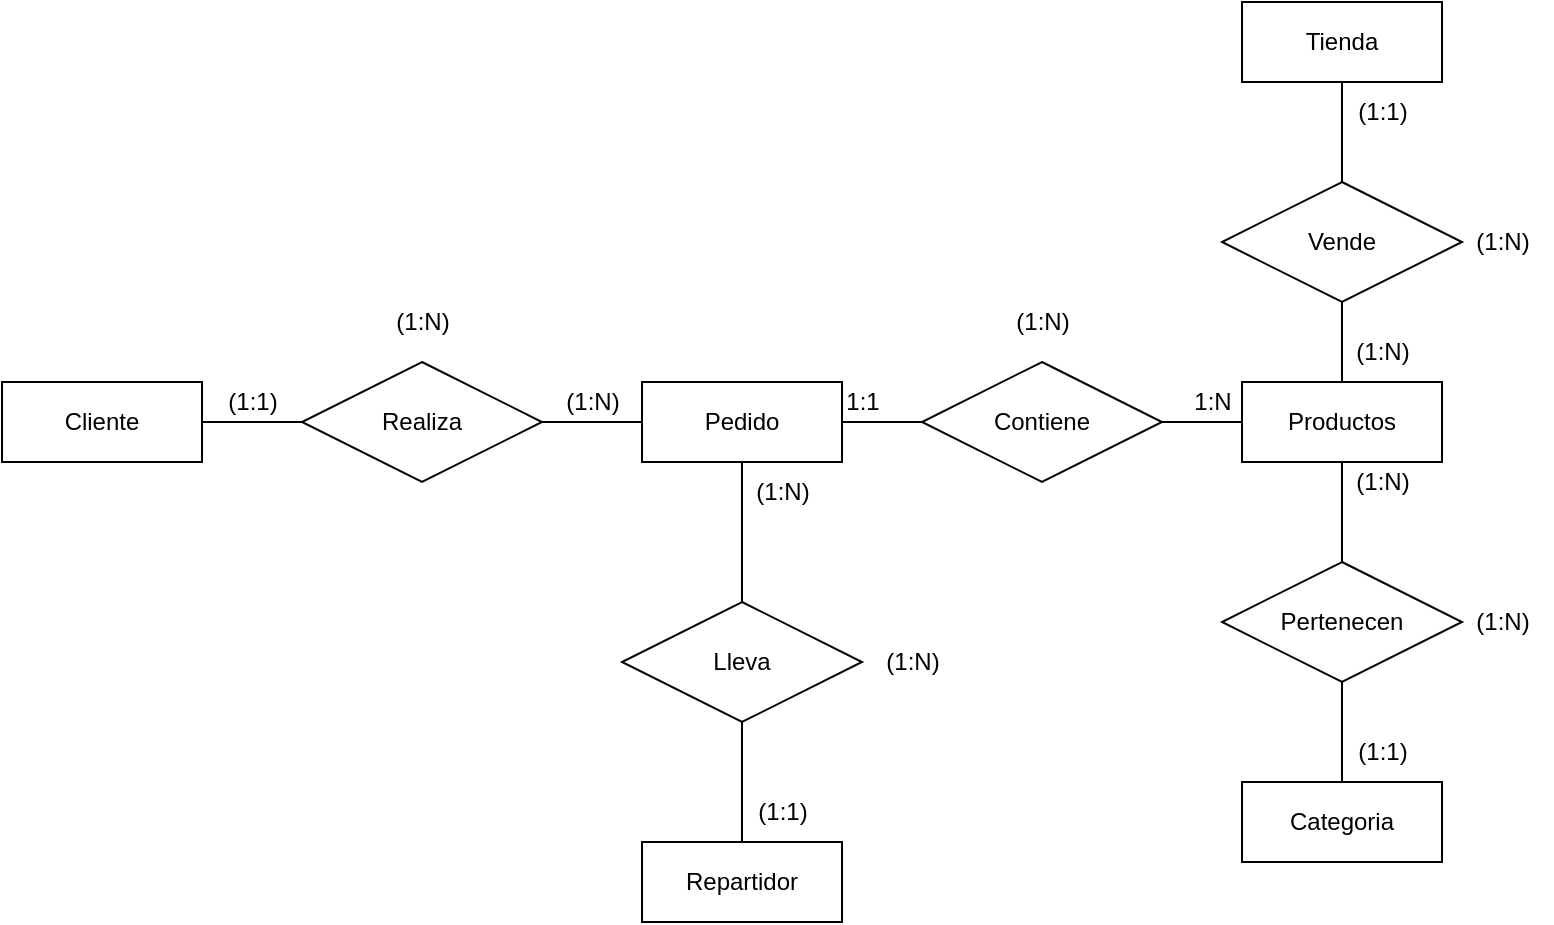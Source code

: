 <mxfile version="20.6.0" type="device" pages="2"><diagram id="R2lEEEUBdFMjLlhIrx00" name="Page-1"><mxGraphModel dx="1182" dy="1625" grid="1" gridSize="10" guides="1" tooltips="1" connect="1" arrows="1" fold="1" page="1" pageScale="1" pageWidth="850" pageHeight="1100" math="0" shadow="0" extFonts="Permanent Marker^https://fonts.googleapis.com/css?family=Permanent+Marker"><root><mxCell id="0"/><mxCell id="1" parent="0"/><mxCell id="_VDMtwEL4oy_4c0yu7Q8-1" value="Cliente" style="whiteSpace=wrap;html=1;align=center;" vertex="1" parent="1"><mxGeometry x="30" y="150" width="100" height="40" as="geometry"/></mxCell><mxCell id="_VDMtwEL4oy_4c0yu7Q8-2" value="Pedido" style="whiteSpace=wrap;html=1;align=center;" vertex="1" parent="1"><mxGeometry x="350" y="150" width="100" height="40" as="geometry"/></mxCell><mxCell id="_VDMtwEL4oy_4c0yu7Q8-3" value="Realiza" style="shape=rhombus;perimeter=rhombusPerimeter;whiteSpace=wrap;html=1;align=center;" vertex="1" parent="1"><mxGeometry x="180" y="140" width="120" height="60" as="geometry"/></mxCell><mxCell id="_VDMtwEL4oy_4c0yu7Q8-4" value="" style="endArrow=none;html=1;rounded=0;exitX=1;exitY=0.5;exitDx=0;exitDy=0;entryX=0;entryY=0.5;entryDx=0;entryDy=0;" edge="1" parent="1" source="_VDMtwEL4oy_4c0yu7Q8-1" target="_VDMtwEL4oy_4c0yu7Q8-3"><mxGeometry relative="1" as="geometry"><mxPoint x="170" y="290" as="sourcePoint"/><mxPoint x="330" y="290" as="targetPoint"/></mxGeometry></mxCell><mxCell id="_VDMtwEL4oy_4c0yu7Q8-5" value="" style="endArrow=none;html=1;rounded=0;exitX=1;exitY=0.5;exitDx=0;exitDy=0;entryX=0;entryY=0.5;entryDx=0;entryDy=0;" edge="1" parent="1" source="_VDMtwEL4oy_4c0yu7Q8-3" target="_VDMtwEL4oy_4c0yu7Q8-2"><mxGeometry relative="1" as="geometry"><mxPoint x="350" y="280" as="sourcePoint"/><mxPoint x="510" y="280" as="targetPoint"/></mxGeometry></mxCell><mxCell id="_VDMtwEL4oy_4c0yu7Q8-6" value="Repartidor" style="whiteSpace=wrap;html=1;align=center;" vertex="1" parent="1"><mxGeometry x="350" y="380" width="100" height="40" as="geometry"/></mxCell><mxCell id="_VDMtwEL4oy_4c0yu7Q8-7" value="Lleva" style="shape=rhombus;perimeter=rhombusPerimeter;whiteSpace=wrap;html=1;align=center;" vertex="1" parent="1"><mxGeometry x="340" y="260" width="120" height="60" as="geometry"/></mxCell><mxCell id="_VDMtwEL4oy_4c0yu7Q8-8" value="" style="endArrow=none;html=1;rounded=0;entryX=0.5;entryY=0;entryDx=0;entryDy=0;exitX=0.5;exitY=1;exitDx=0;exitDy=0;" edge="1" parent="1" source="_VDMtwEL4oy_4c0yu7Q8-7" target="_VDMtwEL4oy_4c0yu7Q8-6"><mxGeometry relative="1" as="geometry"><mxPoint x="130" y="290" as="sourcePoint"/><mxPoint x="290" y="290" as="targetPoint"/></mxGeometry></mxCell><mxCell id="_VDMtwEL4oy_4c0yu7Q8-9" value="" style="endArrow=none;html=1;rounded=0;exitX=0.5;exitY=0;exitDx=0;exitDy=0;entryX=0.5;entryY=1;entryDx=0;entryDy=0;" edge="1" parent="1" source="_VDMtwEL4oy_4c0yu7Q8-7" target="_VDMtwEL4oy_4c0yu7Q8-2"><mxGeometry relative="1" as="geometry"><mxPoint x="540" y="230" as="sourcePoint"/><mxPoint x="700" y="230" as="targetPoint"/></mxGeometry></mxCell><mxCell id="_VDMtwEL4oy_4c0yu7Q8-11" value="Productos" style="whiteSpace=wrap;html=1;align=center;" vertex="1" parent="1"><mxGeometry x="650" y="150" width="100" height="40" as="geometry"/></mxCell><mxCell id="_VDMtwEL4oy_4c0yu7Q8-12" value="Contiene" style="shape=rhombus;perimeter=rhombusPerimeter;whiteSpace=wrap;html=1;align=center;" vertex="1" parent="1"><mxGeometry x="490" y="140" width="120" height="60" as="geometry"/></mxCell><mxCell id="_VDMtwEL4oy_4c0yu7Q8-13" value="" style="endArrow=none;html=1;rounded=0;exitX=1;exitY=0.5;exitDx=0;exitDy=0;entryX=0;entryY=0.5;entryDx=0;entryDy=0;" edge="1" parent="1" source="_VDMtwEL4oy_4c0yu7Q8-2" target="_VDMtwEL4oy_4c0yu7Q8-12"><mxGeometry relative="1" as="geometry"><mxPoint x="590" y="250" as="sourcePoint"/><mxPoint x="750" y="250" as="targetPoint"/></mxGeometry></mxCell><mxCell id="_VDMtwEL4oy_4c0yu7Q8-14" value="" style="endArrow=none;html=1;rounded=0;exitX=1;exitY=0.5;exitDx=0;exitDy=0;entryX=0;entryY=0.5;entryDx=0;entryDy=0;" edge="1" parent="1" source="_VDMtwEL4oy_4c0yu7Q8-12" target="_VDMtwEL4oy_4c0yu7Q8-11"><mxGeometry relative="1" as="geometry"><mxPoint x="630" y="280" as="sourcePoint"/><mxPoint x="790" y="280" as="targetPoint"/></mxGeometry></mxCell><mxCell id="_VDMtwEL4oy_4c0yu7Q8-15" value="Tienda" style="whiteSpace=wrap;html=1;align=center;" vertex="1" parent="1"><mxGeometry x="650" y="-40" width="100" height="40" as="geometry"/></mxCell><mxCell id="_VDMtwEL4oy_4c0yu7Q8-16" value="Vende" style="shape=rhombus;perimeter=rhombusPerimeter;whiteSpace=wrap;html=1;align=center;" vertex="1" parent="1"><mxGeometry x="640" y="50" width="120" height="60" as="geometry"/></mxCell><mxCell id="_VDMtwEL4oy_4c0yu7Q8-17" value="" style="endArrow=none;html=1;rounded=0;exitX=0.5;exitY=1;exitDx=0;exitDy=0;entryX=0.5;entryY=0;entryDx=0;entryDy=0;" edge="1" parent="1" source="_VDMtwEL4oy_4c0yu7Q8-15" target="_VDMtwEL4oy_4c0yu7Q8-16"><mxGeometry relative="1" as="geometry"><mxPoint x="690" y="300" as="sourcePoint"/><mxPoint x="850" y="300" as="targetPoint"/></mxGeometry></mxCell><mxCell id="_VDMtwEL4oy_4c0yu7Q8-18" value="" style="endArrow=none;html=1;rounded=0;exitX=0.5;exitY=1;exitDx=0;exitDy=0;entryX=0.5;entryY=0;entryDx=0;entryDy=0;" edge="1" parent="1" source="_VDMtwEL4oy_4c0yu7Q8-16" target="_VDMtwEL4oy_4c0yu7Q8-11"><mxGeometry relative="1" as="geometry"><mxPoint x="640" y="270" as="sourcePoint"/><mxPoint x="800" y="270" as="targetPoint"/></mxGeometry></mxCell><mxCell id="_VDMtwEL4oy_4c0yu7Q8-19" value="(1:1)" style="text;html=1;align=center;verticalAlign=middle;resizable=0;points=[];autosize=1;strokeColor=none;fillColor=none;" vertex="1" parent="1"><mxGeometry x="130" y="145" width="50" height="30" as="geometry"/></mxCell><mxCell id="_VDMtwEL4oy_4c0yu7Q8-20" value="(1:N)" style="text;html=1;align=center;verticalAlign=middle;resizable=0;points=[];autosize=1;strokeColor=none;fillColor=none;" vertex="1" parent="1"><mxGeometry x="300" y="145" width="50" height="30" as="geometry"/></mxCell><mxCell id="_VDMtwEL4oy_4c0yu7Q8-21" value="(1:1)" style="text;html=1;align=center;verticalAlign=middle;resizable=0;points=[];autosize=1;strokeColor=none;fillColor=none;" vertex="1" parent="1"><mxGeometry x="395" y="350" width="50" height="30" as="geometry"/></mxCell><mxCell id="_VDMtwEL4oy_4c0yu7Q8-22" value="(1:N)" style="text;html=1;align=center;verticalAlign=middle;resizable=0;points=[];autosize=1;strokeColor=none;fillColor=none;" vertex="1" parent="1"><mxGeometry x="395" y="190" width="50" height="30" as="geometry"/></mxCell><mxCell id="_VDMtwEL4oy_4c0yu7Q8-23" value="1:1" style="text;html=1;align=center;verticalAlign=middle;resizable=0;points=[];autosize=1;strokeColor=none;fillColor=none;" vertex="1" parent="1"><mxGeometry x="440" y="145" width="40" height="30" as="geometry"/></mxCell><mxCell id="_VDMtwEL4oy_4c0yu7Q8-24" value="1:N" style="text;html=1;align=center;verticalAlign=middle;resizable=0;points=[];autosize=1;strokeColor=none;fillColor=none;" vertex="1" parent="1"><mxGeometry x="615" y="145" width="40" height="30" as="geometry"/></mxCell><mxCell id="_VDMtwEL4oy_4c0yu7Q8-25" value="(1:1)" style="text;html=1;align=center;verticalAlign=middle;resizable=0;points=[];autosize=1;strokeColor=none;fillColor=none;" vertex="1" parent="1"><mxGeometry x="695" width="50" height="30" as="geometry"/></mxCell><mxCell id="_VDMtwEL4oy_4c0yu7Q8-26" value="(1:N)" style="text;html=1;align=center;verticalAlign=middle;resizable=0;points=[];autosize=1;strokeColor=none;fillColor=none;" vertex="1" parent="1"><mxGeometry x="695" y="120" width="50" height="30" as="geometry"/></mxCell><mxCell id="_VDMtwEL4oy_4c0yu7Q8-27" value="Categoria" style="whiteSpace=wrap;html=1;align=center;" vertex="1" parent="1"><mxGeometry x="650" y="350" width="100" height="40" as="geometry"/></mxCell><mxCell id="_VDMtwEL4oy_4c0yu7Q8-28" value="Pertenecen" style="shape=rhombus;perimeter=rhombusPerimeter;whiteSpace=wrap;html=1;align=center;" vertex="1" parent="1"><mxGeometry x="640" y="240" width="120" height="60" as="geometry"/></mxCell><mxCell id="_VDMtwEL4oy_4c0yu7Q8-29" value="" style="endArrow=none;html=1;rounded=0;exitX=0.5;exitY=1;exitDx=0;exitDy=0;entryX=0.5;entryY=0;entryDx=0;entryDy=0;" edge="1" parent="1" source="_VDMtwEL4oy_4c0yu7Q8-11" target="_VDMtwEL4oy_4c0yu7Q8-28"><mxGeometry relative="1" as="geometry"><mxPoint x="510" y="400" as="sourcePoint"/><mxPoint x="670" y="400" as="targetPoint"/></mxGeometry></mxCell><mxCell id="_VDMtwEL4oy_4c0yu7Q8-30" value="" style="endArrow=none;html=1;rounded=0;exitX=0.5;exitY=1;exitDx=0;exitDy=0;entryX=0.5;entryY=0;entryDx=0;entryDy=0;" edge="1" parent="1" source="_VDMtwEL4oy_4c0yu7Q8-28" target="_VDMtwEL4oy_4c0yu7Q8-27"><mxGeometry relative="1" as="geometry"><mxPoint x="650" y="440" as="sourcePoint"/><mxPoint x="810" y="440" as="targetPoint"/></mxGeometry></mxCell><mxCell id="_VDMtwEL4oy_4c0yu7Q8-31" value="(1:N)" style="text;html=1;align=center;verticalAlign=middle;resizable=0;points=[];autosize=1;strokeColor=none;fillColor=none;" vertex="1" parent="1"><mxGeometry x="695" y="185" width="50" height="30" as="geometry"/></mxCell><mxCell id="_VDMtwEL4oy_4c0yu7Q8-32" value="(1:1)" style="text;html=1;align=center;verticalAlign=middle;resizable=0;points=[];autosize=1;strokeColor=none;fillColor=none;" vertex="1" parent="1"><mxGeometry x="695" y="320" width="50" height="30" as="geometry"/></mxCell><mxCell id="_VDMtwEL4oy_4c0yu7Q8-33" value="(1:N)" style="text;html=1;align=center;verticalAlign=middle;resizable=0;points=[];autosize=1;strokeColor=none;fillColor=none;" vertex="1" parent="1"><mxGeometry x="215" y="105" width="50" height="30" as="geometry"/></mxCell><mxCell id="_VDMtwEL4oy_4c0yu7Q8-34" value="(1:N)" style="text;html=1;align=center;verticalAlign=middle;resizable=0;points=[];autosize=1;strokeColor=none;fillColor=none;" vertex="1" parent="1"><mxGeometry x="460" y="275" width="50" height="30" as="geometry"/></mxCell><mxCell id="_VDMtwEL4oy_4c0yu7Q8-35" value="(1:N)" style="text;html=1;align=center;verticalAlign=middle;resizable=0;points=[];autosize=1;strokeColor=none;fillColor=none;" vertex="1" parent="1"><mxGeometry x="525" y="105" width="50" height="30" as="geometry"/></mxCell><mxCell id="_VDMtwEL4oy_4c0yu7Q8-36" value="(1:N)" style="text;html=1;align=center;verticalAlign=middle;resizable=0;points=[];autosize=1;strokeColor=none;fillColor=none;" vertex="1" parent="1"><mxGeometry x="755" y="255" width="50" height="30" as="geometry"/></mxCell><mxCell id="_VDMtwEL4oy_4c0yu7Q8-37" value="(1:N)" style="text;html=1;align=center;verticalAlign=middle;resizable=0;points=[];autosize=1;strokeColor=none;fillColor=none;" vertex="1" parent="1"><mxGeometry x="755" y="65" width="50" height="30" as="geometry"/></mxCell></root></mxGraphModel></diagram><diagram id="4u4ofCvwmIZy1AP0MnPE" name="Página-2"><mxGraphModel dx="1594" dy="2027" grid="1" gridSize="10" guides="1" tooltips="1" connect="1" arrows="1" fold="1" page="1" pageScale="1" pageWidth="827" pageHeight="1169" math="0" shadow="0"><root><mxCell id="0"/><mxCell id="1" parent="0"/><mxCell id="MOewxAlWGh7DV53sfVcq-46" value="Cliente" style="swimlane;fontStyle=0;childLayout=stackLayout;horizontal=1;startSize=26;horizontalStack=0;resizeParent=1;resizeParentMax=0;resizeLast=0;collapsible=1;marginBottom=0;align=center;fontSize=14;" vertex="1" parent="1"><mxGeometry x="-180" y="240" width="160" height="206" as="geometry"/></mxCell><mxCell id="MOewxAlWGh7DV53sfVcq-47" value="Id_Cliente(PK)" style="text;strokeColor=none;fillColor=none;spacingLeft=4;spacingRight=4;overflow=hidden;rotatable=0;points=[[0,0.5],[1,0.5]];portConstraint=eastwest;fontSize=12;" vertex="1" parent="MOewxAlWGh7DV53sfVcq-46"><mxGeometry y="26" width="160" height="30" as="geometry"/></mxCell><mxCell id="MOewxAlWGh7DV53sfVcq-48" value="Nombre" style="text;strokeColor=none;fillColor=none;spacingLeft=4;spacingRight=4;overflow=hidden;rotatable=0;points=[[0,0.5],[1,0.5]];portConstraint=eastwest;fontSize=12;" vertex="1" parent="MOewxAlWGh7DV53sfVcq-46"><mxGeometry y="56" width="160" height="30" as="geometry"/></mxCell><mxCell id="MOewxAlWGh7DV53sfVcq-49" value="Apellidos" style="text;strokeColor=none;fillColor=none;spacingLeft=4;spacingRight=4;overflow=hidden;rotatable=0;points=[[0,0.5],[1,0.5]];portConstraint=eastwest;fontSize=12;" vertex="1" parent="MOewxAlWGh7DV53sfVcq-46"><mxGeometry y="86" width="160" height="30" as="geometry"/></mxCell><mxCell id="MOewxAlWGh7DV53sfVcq-50" value="Correo electronico" style="text;strokeColor=none;fillColor=none;spacingLeft=4;spacingRight=4;overflow=hidden;rotatable=0;points=[[0,0.5],[1,0.5]];portConstraint=eastwest;fontSize=12;" vertex="1" parent="MOewxAlWGh7DV53sfVcq-46"><mxGeometry y="116" width="160" height="30" as="geometry"/></mxCell><mxCell id="MOewxAlWGh7DV53sfVcq-51" value="Telefono" style="text;strokeColor=none;fillColor=none;spacingLeft=4;spacingRight=4;overflow=hidden;rotatable=0;points=[[0,0.5],[1,0.5]];portConstraint=eastwest;fontSize=12;" vertex="1" parent="MOewxAlWGh7DV53sfVcq-46"><mxGeometry y="146" width="160" height="30" as="geometry"/></mxCell><mxCell id="MOewxAlWGh7DV53sfVcq-52" value="Dirección" style="text;strokeColor=none;fillColor=none;spacingLeft=4;spacingRight=4;overflow=hidden;rotatable=0;points=[[0,0.5],[1,0.5]];portConstraint=eastwest;fontSize=12;" vertex="1" parent="MOewxAlWGh7DV53sfVcq-46"><mxGeometry y="176" width="160" height="30" as="geometry"/></mxCell><mxCell id="MOewxAlWGh7DV53sfVcq-53" value="Pedido" style="swimlane;fontStyle=0;childLayout=stackLayout;horizontal=1;startSize=26;horizontalStack=0;resizeParent=1;resizeParentMax=0;resizeLast=0;collapsible=1;marginBottom=0;align=center;fontSize=14;" vertex="1" parent="1"><mxGeometry x="180" y="4" width="160" height="236" as="geometry"/></mxCell><mxCell id="MOewxAlWGh7DV53sfVcq-54" value="Id_Pedido(PK)" style="text;strokeColor=none;fillColor=none;spacingLeft=4;spacingRight=4;overflow=hidden;rotatable=0;points=[[0,0.5],[1,0.5]];portConstraint=eastwest;fontSize=12;" vertex="1" parent="MOewxAlWGh7DV53sfVcq-53"><mxGeometry y="26" width="160" height="30" as="geometry"/></mxCell><mxCell id="MOewxAlWGh7DV53sfVcq-55" value="Id_Cliente(FK)" style="text;strokeColor=none;fillColor=none;spacingLeft=4;spacingRight=4;overflow=hidden;rotatable=0;points=[[0,0.5],[1,0.5]];portConstraint=eastwest;fontSize=12;" vertex="1" parent="MOewxAlWGh7DV53sfVcq-53"><mxGeometry y="56" width="160" height="30" as="geometry"/></mxCell><mxCell id="MOewxAlWGh7DV53sfVcq-67" value="Id_Repartidor(FK)" style="text;strokeColor=none;fillColor=none;spacingLeft=4;spacingRight=4;overflow=hidden;rotatable=0;points=[[0,0.5],[1,0.5]];portConstraint=eastwest;fontSize=12;" vertex="1" parent="MOewxAlWGh7DV53sfVcq-53"><mxGeometry y="86" width="160" height="30" as="geometry"/></mxCell><mxCell id="MOewxAlWGh7DV53sfVcq-66" value="Fecha" style="text;strokeColor=none;fillColor=none;spacingLeft=4;spacingRight=4;overflow=hidden;rotatable=0;points=[[0,0.5],[1,0.5]];portConstraint=eastwest;fontSize=12;" vertex="1" parent="MOewxAlWGh7DV53sfVcq-53"><mxGeometry y="116" width="160" height="30" as="geometry"/></mxCell><mxCell id="MOewxAlWGh7DV53sfVcq-56" value="Hora_Realización" style="text;strokeColor=none;fillColor=none;spacingLeft=4;spacingRight=4;overflow=hidden;rotatable=0;points=[[0,0.5],[1,0.5]];portConstraint=eastwest;fontSize=12;" vertex="1" parent="MOewxAlWGh7DV53sfVcq-53"><mxGeometry y="146" width="160" height="30" as="geometry"/></mxCell><mxCell id="MOewxAlWGh7DV53sfVcq-57" value="Hora_Recogida" style="text;strokeColor=none;fillColor=none;spacingLeft=4;spacingRight=4;overflow=hidden;rotatable=0;points=[[0,0.5],[1,0.5]];portConstraint=eastwest;fontSize=12;" vertex="1" parent="MOewxAlWGh7DV53sfVcq-53"><mxGeometry y="176" width="160" height="30" as="geometry"/></mxCell><mxCell id="MOewxAlWGh7DV53sfVcq-58" value="Hora_Entrega" style="text;strokeColor=none;fillColor=none;spacingLeft=4;spacingRight=4;overflow=hidden;rotatable=0;points=[[0,0.5],[1,0.5]];portConstraint=eastwest;fontSize=12;" vertex="1" parent="MOewxAlWGh7DV53sfVcq-53"><mxGeometry y="206" width="160" height="30" as="geometry"/></mxCell><mxCell id="MOewxAlWGh7DV53sfVcq-59" value="Repartidor" style="swimlane;fontStyle=0;childLayout=stackLayout;horizontal=1;startSize=26;horizontalStack=0;resizeParent=1;resizeParentMax=0;resizeLast=0;collapsible=1;marginBottom=0;align=center;fontSize=14;" vertex="1" parent="1"><mxGeometry x="-160" y="-120" width="160" height="236" as="geometry"/></mxCell><mxCell id="MOewxAlWGh7DV53sfVcq-60" value="Id_Repartido(PK)" style="text;strokeColor=none;fillColor=none;spacingLeft=4;spacingRight=4;overflow=hidden;rotatable=0;points=[[0,0.5],[1,0.5]];portConstraint=eastwest;fontSize=12;" vertex="1" parent="MOewxAlWGh7DV53sfVcq-59"><mxGeometry y="26" width="160" height="30" as="geometry"/></mxCell><mxCell id="MOewxAlWGh7DV53sfVcq-78" value="Id_Vehículo(FK)" style="text;strokeColor=none;fillColor=none;spacingLeft=4;spacingRight=4;overflow=hidden;rotatable=0;points=[[0,0.5],[1,0.5]];portConstraint=eastwest;fontSize=12;" vertex="1" parent="MOewxAlWGh7DV53sfVcq-59"><mxGeometry y="56" width="160" height="30" as="geometry"/></mxCell><mxCell id="MOewxAlWGh7DV53sfVcq-79" value="Id_AreaReparto(FK)" style="text;strokeColor=none;fillColor=none;spacingLeft=4;spacingRight=4;overflow=hidden;rotatable=0;points=[[0,0.5],[1,0.5]];portConstraint=eastwest;fontSize=12;" vertex="1" parent="MOewxAlWGh7DV53sfVcq-59"><mxGeometry y="86" width="160" height="30" as="geometry"/></mxCell><mxCell id="MOewxAlWGh7DV53sfVcq-61" value="Nombre" style="text;strokeColor=none;fillColor=none;spacingLeft=4;spacingRight=4;overflow=hidden;rotatable=0;points=[[0,0.5],[1,0.5]];portConstraint=eastwest;fontSize=12;" vertex="1" parent="MOewxAlWGh7DV53sfVcq-59"><mxGeometry y="116" width="160" height="30" as="geometry"/></mxCell><mxCell id="MOewxAlWGh7DV53sfVcq-62" value="Apellidos" style="text;strokeColor=none;fillColor=none;spacingLeft=4;spacingRight=4;overflow=hidden;rotatable=0;points=[[0,0.5],[1,0.5]];portConstraint=eastwest;fontSize=12;" vertex="1" parent="MOewxAlWGh7DV53sfVcq-59"><mxGeometry y="146" width="160" height="30" as="geometry"/></mxCell><mxCell id="MOewxAlWGh7DV53sfVcq-63" value="Telefono" style="text;strokeColor=none;fillColor=none;spacingLeft=4;spacingRight=4;overflow=hidden;rotatable=0;points=[[0,0.5],[1,0.5]];portConstraint=eastwest;fontSize=12;" vertex="1" parent="MOewxAlWGh7DV53sfVcq-59"><mxGeometry y="176" width="160" height="30" as="geometry"/></mxCell><mxCell id="MOewxAlWGh7DV53sfVcq-64" value="NIF" style="text;strokeColor=none;fillColor=none;spacingLeft=4;spacingRight=4;overflow=hidden;rotatable=0;points=[[0,0.5],[1,0.5]];portConstraint=eastwest;fontSize=12;" vertex="1" parent="MOewxAlWGh7DV53sfVcq-59"><mxGeometry y="206" width="160" height="30" as="geometry"/></mxCell><mxCell id="MOewxAlWGh7DV53sfVcq-69" value="Vehículo" style="swimlane;fontStyle=0;childLayout=stackLayout;horizontal=1;startSize=26;horizontalStack=0;resizeParent=1;resizeParentMax=0;resizeLast=0;collapsible=1;marginBottom=0;align=center;fontSize=14;" vertex="1" parent="1"><mxGeometry x="-370" y="-230" width="160" height="86" as="geometry"/></mxCell><mxCell id="MOewxAlWGh7DV53sfVcq-70" value="Id_Vehículo(PK)" style="text;strokeColor=none;fillColor=none;spacingLeft=4;spacingRight=4;overflow=hidden;rotatable=0;points=[[0,0.5],[1,0.5]];portConstraint=eastwest;fontSize=12;" vertex="1" parent="MOewxAlWGh7DV53sfVcq-69"><mxGeometry y="26" width="160" height="30" as="geometry"/></mxCell><mxCell id="MOewxAlWGh7DV53sfVcq-72" value="Nombre" style="text;strokeColor=none;fillColor=none;spacingLeft=4;spacingRight=4;overflow=hidden;rotatable=0;points=[[0,0.5],[1,0.5]];portConstraint=eastwest;fontSize=12;" vertex="1" parent="MOewxAlWGh7DV53sfVcq-69"><mxGeometry y="56" width="160" height="30" as="geometry"/></mxCell><mxCell id="MOewxAlWGh7DV53sfVcq-73" value="Area de reparto" style="swimlane;fontStyle=0;childLayout=stackLayout;horizontal=1;startSize=26;horizontalStack=0;resizeParent=1;resizeParentMax=0;resizeLast=0;collapsible=1;marginBottom=0;align=center;fontSize=14;" vertex="1" parent="1"><mxGeometry x="-440" y="20" width="160" height="86" as="geometry"/></mxCell><mxCell id="MOewxAlWGh7DV53sfVcq-74" value="Id_AreaReparto(PK)" style="text;strokeColor=none;fillColor=none;spacingLeft=4;spacingRight=4;overflow=hidden;rotatable=0;points=[[0,0.5],[1,0.5]];portConstraint=eastwest;fontSize=12;" vertex="1" parent="MOewxAlWGh7DV53sfVcq-73"><mxGeometry y="26" width="160" height="30" as="geometry"/></mxCell><mxCell id="MOewxAlWGh7DV53sfVcq-75" value="Nombre" style="text;strokeColor=none;fillColor=none;spacingLeft=4;spacingRight=4;overflow=hidden;rotatable=0;points=[[0,0.5],[1,0.5]];portConstraint=eastwest;fontSize=12;" vertex="1" parent="MOewxAlWGh7DV53sfVcq-73"><mxGeometry y="56" width="160" height="30" as="geometry"/></mxCell><mxCell id="MOewxAlWGh7DV53sfVcq-77" value="" style="endArrow=none;html=1;rounded=0;exitX=0;exitY=0.5;exitDx=0;exitDy=0;entryX=1;entryY=1.197;entryDx=0;entryDy=0;entryPerimeter=0;" edge="1" parent="1" source="MOewxAlWGh7DV53sfVcq-79" target="MOewxAlWGh7DV53sfVcq-70"><mxGeometry relative="1" as="geometry"><mxPoint x="710" y="180" as="sourcePoint"/><mxPoint x="870" y="180" as="targetPoint"/></mxGeometry></mxCell><mxCell id="MOewxAlWGh7DV53sfVcq-80" value="" style="endArrow=none;html=1;rounded=0;exitX=0;exitY=0.5;exitDx=0;exitDy=0;entryX=1;entryY=0.5;entryDx=0;entryDy=0;" edge="1" parent="1" source="MOewxAlWGh7DV53sfVcq-61" target="MOewxAlWGh7DV53sfVcq-74"><mxGeometry relative="1" as="geometry"><mxPoint x="740" y="240" as="sourcePoint"/><mxPoint x="900" y="240" as="targetPoint"/></mxGeometry></mxCell><mxCell id="MOewxAlWGh7DV53sfVcq-85" value="" style="endArrow=none;html=1;rounded=0;exitX=0;exitY=0.5;exitDx=0;exitDy=0;entryX=1;entryY=0.5;entryDx=0;entryDy=0;" edge="1" parent="1" source="MOewxAlWGh7DV53sfVcq-56" target="MOewxAlWGh7DV53sfVcq-61"><mxGeometry relative="1" as="geometry"><mxPoint x="970" y="390" as="sourcePoint"/><mxPoint x="100" y="60" as="targetPoint"/></mxGeometry></mxCell><mxCell id="MOewxAlWGh7DV53sfVcq-88" value="" style="endArrow=none;html=1;rounded=0;exitX=1;exitY=0.5;exitDx=0;exitDy=0;entryX=0;entryY=0.5;entryDx=0;entryDy=0;" edge="1" parent="1" source="MOewxAlWGh7DV53sfVcq-49" target="MOewxAlWGh7DV53sfVcq-57"><mxGeometry relative="1" as="geometry"><mxPoint x="-20" y="300" as="sourcePoint"/><mxPoint x="140" y="300" as="targetPoint"/></mxGeometry></mxCell><mxCell id="MOewxAlWGh7DV53sfVcq-91" value="Detalles_Pedido" style="swimlane;fontStyle=0;childLayout=stackLayout;horizontal=1;startSize=26;horizontalStack=0;resizeParent=1;resizeParentMax=0;resizeLast=0;collapsible=1;marginBottom=0;align=center;fontSize=14;" vertex="1" parent="1"><mxGeometry x="450" y="50" width="160" height="116" as="geometry"/></mxCell><mxCell id="MOewxAlWGh7DV53sfVcq-92" value="Id_Pedido(FK)" style="text;strokeColor=none;fillColor=none;spacingLeft=4;spacingRight=4;overflow=hidden;rotatable=0;points=[[0,0.5],[1,0.5]];portConstraint=eastwest;fontSize=12;" vertex="1" parent="MOewxAlWGh7DV53sfVcq-91"><mxGeometry y="26" width="160" height="30" as="geometry"/></mxCell><mxCell id="MOewxAlWGh7DV53sfVcq-93" value="Id_Producto(FK)" style="text;strokeColor=none;fillColor=none;spacingLeft=4;spacingRight=4;overflow=hidden;rotatable=0;points=[[0,0.5],[1,0.5]];portConstraint=eastwest;fontSize=12;" vertex="1" parent="MOewxAlWGh7DV53sfVcq-91"><mxGeometry y="56" width="160" height="30" as="geometry"/></mxCell><mxCell id="MOewxAlWGh7DV53sfVcq-94" value="Cantidad" style="text;strokeColor=none;fillColor=none;spacingLeft=4;spacingRight=4;overflow=hidden;rotatable=0;points=[[0,0.5],[1,0.5]];portConstraint=eastwest;fontSize=12;" vertex="1" parent="MOewxAlWGh7DV53sfVcq-91"><mxGeometry y="86" width="160" height="30" as="geometry"/></mxCell><mxCell id="MOewxAlWGh7DV53sfVcq-99" value="Producto" style="swimlane;fontStyle=0;childLayout=stackLayout;horizontal=1;startSize=26;horizontalStack=0;resizeParent=1;resizeParentMax=0;resizeLast=0;collapsible=1;marginBottom=0;align=center;fontSize=14;" vertex="1" parent="1"><mxGeometry x="700" y="30" width="160" height="176" as="geometry"/></mxCell><mxCell id="MOewxAlWGh7DV53sfVcq-100" value="Id_Producto(PK)" style="text;strokeColor=none;fillColor=none;spacingLeft=4;spacingRight=4;overflow=hidden;rotatable=0;points=[[0,0.5],[1,0.5]];portConstraint=eastwest;fontSize=12;" vertex="1" parent="MOewxAlWGh7DV53sfVcq-99"><mxGeometry y="26" width="160" height="30" as="geometry"/></mxCell><mxCell id="sPEJGwpCRD2u93ap31Or-9" value="Id_Categoria(FK)" style="text;strokeColor=none;fillColor=none;spacingLeft=4;spacingRight=4;overflow=hidden;rotatable=0;points=[[0,0.5],[1,0.5]];portConstraint=eastwest;fontSize=12;" vertex="1" parent="MOewxAlWGh7DV53sfVcq-99"><mxGeometry y="56" width="160" height="30" as="geometry"/></mxCell><mxCell id="sPEJGwpCRD2u93ap31Or-10" value="Id_Tienda(FK)" style="text;strokeColor=none;fillColor=none;spacingLeft=4;spacingRight=4;overflow=hidden;rotatable=0;points=[[0,0.5],[1,0.5]];portConstraint=eastwest;fontSize=12;" vertex="1" parent="MOewxAlWGh7DV53sfVcq-99"><mxGeometry y="86" width="160" height="30" as="geometry"/></mxCell><mxCell id="MOewxAlWGh7DV53sfVcq-101" value="Nombre" style="text;strokeColor=none;fillColor=none;spacingLeft=4;spacingRight=4;overflow=hidden;rotatable=0;points=[[0,0.5],[1,0.5]];portConstraint=eastwest;fontSize=12;" vertex="1" parent="MOewxAlWGh7DV53sfVcq-99"><mxGeometry y="116" width="160" height="30" as="geometry"/></mxCell><mxCell id="MOewxAlWGh7DV53sfVcq-102" value="Precio" style="text;strokeColor=none;fillColor=none;spacingLeft=4;spacingRight=4;overflow=hidden;rotatable=0;points=[[0,0.5],[1,0.5]];portConstraint=eastwest;fontSize=12;" vertex="1" parent="MOewxAlWGh7DV53sfVcq-99"><mxGeometry y="146" width="160" height="30" as="geometry"/></mxCell><mxCell id="MOewxAlWGh7DV53sfVcq-103" value="" style="endArrow=none;html=1;rounded=0;exitX=1;exitY=0.5;exitDx=0;exitDy=0;entryX=0;entryY=0.5;entryDx=0;entryDy=0;" edge="1" parent="1" source="MOewxAlWGh7DV53sfVcq-66" target="MOewxAlWGh7DV53sfVcq-93"><mxGeometry relative="1" as="geometry"><mxPoint x="420" y="270" as="sourcePoint"/><mxPoint x="580" y="270" as="targetPoint"/></mxGeometry></mxCell><mxCell id="MOewxAlWGh7DV53sfVcq-104" value="" style="endArrow=none;html=1;rounded=0;exitX=1;exitY=0.5;exitDx=0;exitDy=0;entryX=0;entryY=0.5;entryDx=0;entryDy=0;" edge="1" parent="1" source="MOewxAlWGh7DV53sfVcq-93" target="sPEJGwpCRD2u93ap31Or-10"><mxGeometry relative="1" as="geometry"><mxPoint x="720" y="270" as="sourcePoint"/><mxPoint x="880" y="270" as="targetPoint"/></mxGeometry></mxCell><mxCell id="sPEJGwpCRD2u93ap31Or-1" value="Categoria" style="swimlane;fontStyle=0;childLayout=stackLayout;horizontal=1;startSize=26;horizontalStack=0;resizeParent=1;resizeParentMax=0;resizeLast=0;collapsible=1;marginBottom=0;align=center;fontSize=14;" vertex="1" parent="1"><mxGeometry x="960" y="-65" width="160" height="86" as="geometry"/></mxCell><mxCell id="sPEJGwpCRD2u93ap31Or-2" value="Id_Categoria(PK)" style="text;strokeColor=none;fillColor=none;spacingLeft=4;spacingRight=4;overflow=hidden;rotatable=0;points=[[0,0.5],[1,0.5]];portConstraint=eastwest;fontSize=12;" vertex="1" parent="sPEJGwpCRD2u93ap31Or-1"><mxGeometry y="26" width="160" height="30" as="geometry"/></mxCell><mxCell id="sPEJGwpCRD2u93ap31Or-3" value="Nombre" style="text;strokeColor=none;fillColor=none;spacingLeft=4;spacingRight=4;overflow=hidden;rotatable=0;points=[[0,0.5],[1,0.5]];portConstraint=eastwest;fontSize=12;" vertex="1" parent="sPEJGwpCRD2u93ap31Or-1"><mxGeometry y="56" width="160" height="30" as="geometry"/></mxCell><mxCell id="sPEJGwpCRD2u93ap31Or-5" value="Tienda" style="swimlane;fontStyle=0;childLayout=stackLayout;horizontal=1;startSize=26;horizontalStack=0;resizeParent=1;resizeParentMax=0;resizeLast=0;collapsible=1;marginBottom=0;align=center;fontSize=14;" vertex="1" parent="1"><mxGeometry x="960" y="124" width="160" height="116" as="geometry"/></mxCell><mxCell id="sPEJGwpCRD2u93ap31Or-6" value="Id_Tienda(PK)" style="text;strokeColor=none;fillColor=none;spacingLeft=4;spacingRight=4;overflow=hidden;rotatable=0;points=[[0,0.5],[1,0.5]];portConstraint=eastwest;fontSize=12;" vertex="1" parent="sPEJGwpCRD2u93ap31Or-5"><mxGeometry y="26" width="160" height="30" as="geometry"/></mxCell><mxCell id="sPEJGwpCRD2u93ap31Or-7" value="Nombre" style="text;strokeColor=none;fillColor=none;spacingLeft=4;spacingRight=4;overflow=hidden;rotatable=0;points=[[0,0.5],[1,0.5]];portConstraint=eastwest;fontSize=12;" vertex="1" parent="sPEJGwpCRD2u93ap31Or-5"><mxGeometry y="56" width="160" height="30" as="geometry"/></mxCell><mxCell id="sPEJGwpCRD2u93ap31Or-8" value="Dirección" style="text;strokeColor=none;fillColor=none;spacingLeft=4;spacingRight=4;overflow=hidden;rotatable=0;points=[[0,0.5],[1,0.5]];portConstraint=eastwest;fontSize=12;" vertex="1" parent="sPEJGwpCRD2u93ap31Or-5"><mxGeometry y="86" width="160" height="30" as="geometry"/></mxCell><mxCell id="sPEJGwpCRD2u93ap31Or-11" value="" style="endArrow=none;html=1;rounded=0;exitX=1;exitY=0.5;exitDx=0;exitDy=0;entryX=0;entryY=0.5;entryDx=0;entryDy=0;" edge="1" parent="1" source="sPEJGwpCRD2u93ap31Or-10" target="sPEJGwpCRD2u93ap31Or-3"><mxGeometry relative="1" as="geometry"><mxPoint x="820" y="350" as="sourcePoint"/><mxPoint x="980" y="350" as="targetPoint"/></mxGeometry></mxCell><mxCell id="sPEJGwpCRD2u93ap31Or-12" value="" style="endArrow=none;html=1;rounded=0;exitX=1;exitY=0.5;exitDx=0;exitDy=0;entryX=0;entryY=0.5;entryDx=0;entryDy=0;" edge="1" parent="1" source="sPEJGwpCRD2u93ap31Or-10" target="sPEJGwpCRD2u93ap31Or-7"><mxGeometry relative="1" as="geometry"><mxPoint x="850" y="310" as="sourcePoint"/><mxPoint x="1010" y="310" as="targetPoint"/></mxGeometry></mxCell><mxCell id="sPEJGwpCRD2u93ap31Or-13" value="Fo_Pago" style="swimlane;fontStyle=0;childLayout=stackLayout;horizontal=1;startSize=26;horizontalStack=0;resizeParent=1;resizeParentMax=0;resizeLast=0;collapsible=1;marginBottom=0;align=center;fontSize=14;" vertex="1" parent="1"><mxGeometry x="1220" y="210" width="160" height="116" as="geometry"/></mxCell><mxCell id="sPEJGwpCRD2u93ap31Or-14" value="Id_FormaPago(PK)" style="text;strokeColor=none;fillColor=none;spacingLeft=4;spacingRight=4;overflow=hidden;rotatable=0;points=[[0,0.5],[1,0.5]];portConstraint=eastwest;fontSize=12;" vertex="1" parent="sPEJGwpCRD2u93ap31Or-13"><mxGeometry y="26" width="160" height="30" as="geometry"/></mxCell><mxCell id="sPEJGwpCRD2u93ap31Or-15" value="Id_Tienda(FK)" style="text;strokeColor=none;fillColor=none;spacingLeft=4;spacingRight=4;overflow=hidden;rotatable=0;points=[[0,0.5],[1,0.5]];portConstraint=eastwest;fontSize=12;" vertex="1" parent="sPEJGwpCRD2u93ap31Or-13"><mxGeometry y="56" width="160" height="30" as="geometry"/></mxCell><mxCell id="sPEJGwpCRD2u93ap31Or-16" value="Nombre" style="text;strokeColor=none;fillColor=none;spacingLeft=4;spacingRight=4;overflow=hidden;rotatable=0;points=[[0,0.5],[1,0.5]];portConstraint=eastwest;fontSize=12;" vertex="1" parent="sPEJGwpCRD2u93ap31Or-13"><mxGeometry y="86" width="160" height="30" as="geometry"/></mxCell><mxCell id="sPEJGwpCRD2u93ap31Or-17" value="" style="endArrow=none;html=1;rounded=0;exitX=1;exitY=0.5;exitDx=0;exitDy=0;entryX=-0.001;entryY=0.716;entryDx=0;entryDy=0;entryPerimeter=0;" edge="1" parent="1" source="sPEJGwpCRD2u93ap31Or-7" target="sPEJGwpCRD2u93ap31Or-15"><mxGeometry relative="1" as="geometry"><mxPoint x="1040" y="320" as="sourcePoint"/><mxPoint x="1200" y="320" as="targetPoint"/></mxGeometry></mxCell></root></mxGraphModel></diagram></mxfile>